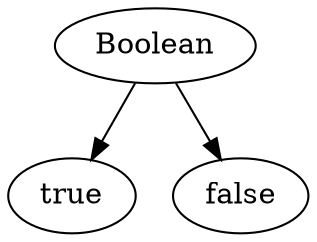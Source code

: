 digraph {
    Boolean -> true
    Boolean -> false
    true[class="value"]
    false[class="value"]
}
